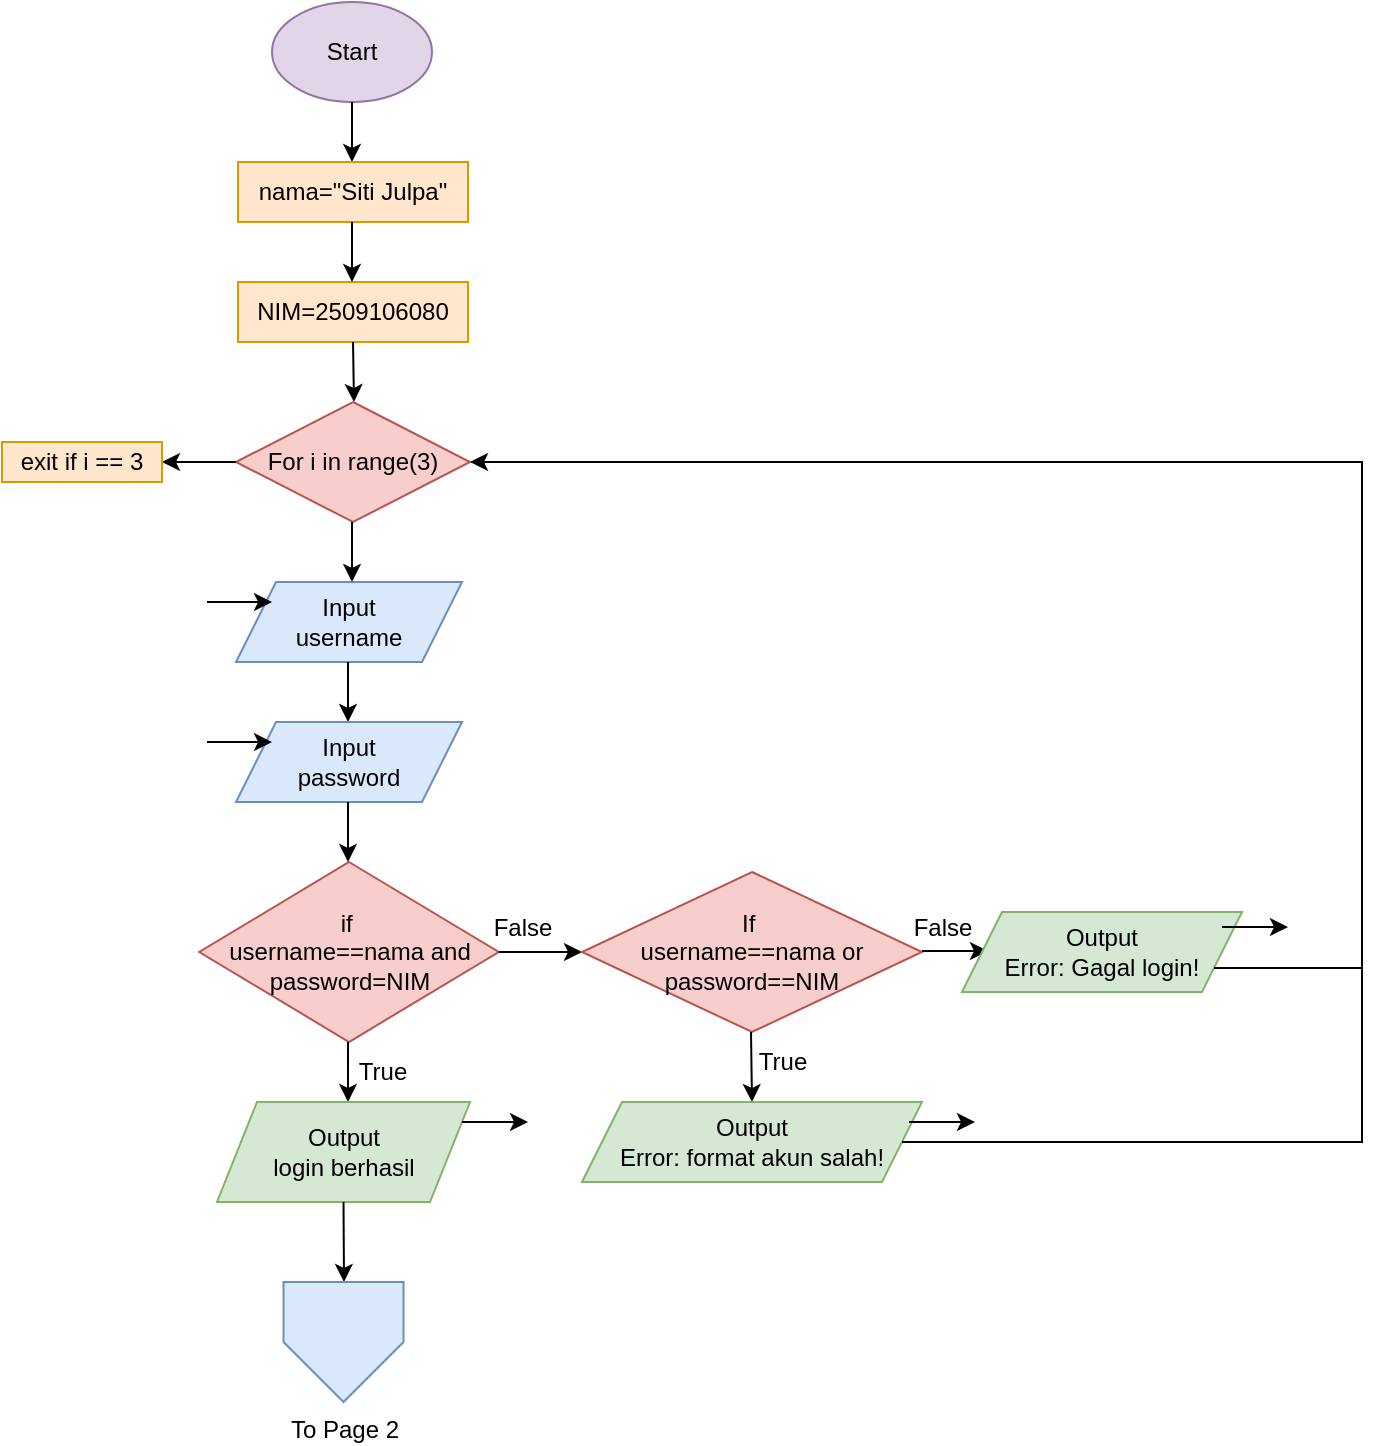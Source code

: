 <mxfile version="28.1.2" pages="2">
  <diagram name="Page-1" id="KRKDZVXl1vfZUTQjSPNv">
    <mxGraphModel dx="1028" dy="611" grid="1" gridSize="10" guides="1" tooltips="1" connect="1" arrows="1" fold="1" page="1" pageScale="1" pageWidth="850" pageHeight="1100" math="0" shadow="0">
      <root>
        <mxCell id="0" />
        <mxCell id="1" parent="0" />
        <mxCell id="Mp_hwoX2BQit57sBbEWz-1" value="Start" style="ellipse;whiteSpace=wrap;html=1;fillColor=#e1d5e7;strokeColor=#9673a6;" parent="1" vertex="1">
          <mxGeometry x="385" y="40" width="80" height="50" as="geometry" />
        </mxCell>
        <mxCell id="Mp_hwoX2BQit57sBbEWz-2" value="" style="endArrow=classic;html=1;rounded=0;exitX=0.5;exitY=1;exitDx=0;exitDy=0;" parent="1" source="Mp_hwoX2BQit57sBbEWz-1" edge="1">
          <mxGeometry width="50" height="50" relative="1" as="geometry">
            <mxPoint x="420" y="260" as="sourcePoint" />
            <mxPoint x="425" y="120" as="targetPoint" />
          </mxGeometry>
        </mxCell>
        <mxCell id="Mp_hwoX2BQit57sBbEWz-3" value="nama=&quot;Siti Julpa&quot;" style="rounded=0;whiteSpace=wrap;html=1;fillColor=#ffe6cc;strokeColor=#d79b00;" parent="1" vertex="1">
          <mxGeometry x="368" y="120" width="115" height="30" as="geometry" />
        </mxCell>
        <mxCell id="Mp_hwoX2BQit57sBbEWz-4" value="NIM=2509106080" style="rounded=0;whiteSpace=wrap;html=1;fillColor=#ffe6cc;strokeColor=#d79b00;" parent="1" vertex="1">
          <mxGeometry x="368" y="180" width="115" height="30" as="geometry" />
        </mxCell>
        <mxCell id="Mp_hwoX2BQit57sBbEWz-5" value="" style="endArrow=classic;html=1;rounded=0;exitX=0.5;exitY=1;exitDx=0;exitDy=0;" parent="1" edge="1">
          <mxGeometry width="50" height="50" relative="1" as="geometry">
            <mxPoint x="425" y="150" as="sourcePoint" />
            <mxPoint x="425" y="180" as="targetPoint" />
          </mxGeometry>
        </mxCell>
        <mxCell id="Mp_hwoX2BQit57sBbEWz-6" value="" style="endArrow=classic;html=1;rounded=0;exitX=0.5;exitY=1;exitDx=0;exitDy=0;" parent="1" source="Mp_hwoX2BQit57sBbEWz-4" edge="1">
          <mxGeometry width="50" height="50" relative="1" as="geometry">
            <mxPoint x="470" y="240" as="sourcePoint" />
            <mxPoint x="426" y="240" as="targetPoint" />
          </mxGeometry>
        </mxCell>
        <mxCell id="Mp_hwoX2BQit57sBbEWz-7" value="For i in range(3)" style="rhombus;whiteSpace=wrap;html=1;fillColor=#f8cecc;strokeColor=#b85450;" parent="1" vertex="1">
          <mxGeometry x="367" y="240" width="117" height="60" as="geometry" />
        </mxCell>
        <mxCell id="Mp_hwoX2BQit57sBbEWz-8" value="" style="endArrow=classic;html=1;rounded=0;exitX=0.5;exitY=1;exitDx=0;exitDy=0;" parent="1" edge="1">
          <mxGeometry width="50" height="50" relative="1" as="geometry">
            <mxPoint x="425" y="300" as="sourcePoint" />
            <mxPoint x="425" y="330" as="targetPoint" />
          </mxGeometry>
        </mxCell>
        <mxCell id="Mp_hwoX2BQit57sBbEWz-10" value="Input&lt;div&gt;username&lt;/div&gt;" style="shape=parallelogram;perimeter=parallelogramPerimeter;whiteSpace=wrap;html=1;fixedSize=1;fillColor=#dae8fc;strokeColor=#6c8ebf;" parent="1" vertex="1">
          <mxGeometry x="367" y="330" width="113" height="40" as="geometry" />
        </mxCell>
        <mxCell id="Mp_hwoX2BQit57sBbEWz-11" value="" style="endArrow=classic;html=1;rounded=0;exitX=0.5;exitY=1;exitDx=0;exitDy=0;" parent="1" edge="1">
          <mxGeometry width="50" height="50" relative="1" as="geometry">
            <mxPoint x="423" y="370" as="sourcePoint" />
            <mxPoint x="423" y="400" as="targetPoint" />
          </mxGeometry>
        </mxCell>
        <mxCell id="Mp_hwoX2BQit57sBbEWz-12" value="Input&lt;div&gt;password&lt;/div&gt;" style="shape=parallelogram;perimeter=parallelogramPerimeter;whiteSpace=wrap;html=1;fixedSize=1;fillColor=#dae8fc;strokeColor=#6c8ebf;" parent="1" vertex="1">
          <mxGeometry x="367" y="400" width="113" height="40" as="geometry" />
        </mxCell>
        <mxCell id="Mp_hwoX2BQit57sBbEWz-13" value="if&amp;nbsp;&lt;div&gt;username==nama and password=NIM&lt;/div&gt;" style="rhombus;whiteSpace=wrap;html=1;fillColor=#f8cecc;strokeColor=#b85450;" parent="1" vertex="1">
          <mxGeometry x="348.63" y="470" width="149.75" height="90" as="geometry" />
        </mxCell>
        <mxCell id="Mp_hwoX2BQit57sBbEWz-15" value="" style="edgeStyle=none;orthogonalLoop=1;jettySize=auto;html=1;rounded=0;" parent="1" edge="1">
          <mxGeometry width="100" relative="1" as="geometry">
            <mxPoint x="352.5" y="340" as="sourcePoint" />
            <mxPoint x="385" y="340" as="targetPoint" />
            <Array as="points" />
          </mxGeometry>
        </mxCell>
        <mxCell id="Mp_hwoX2BQit57sBbEWz-16" value="" style="edgeStyle=none;orthogonalLoop=1;jettySize=auto;html=1;rounded=0;" parent="1" edge="1">
          <mxGeometry width="100" relative="1" as="geometry">
            <mxPoint x="352.5" y="410" as="sourcePoint" />
            <mxPoint x="385" y="410" as="targetPoint" />
            <Array as="points" />
          </mxGeometry>
        </mxCell>
        <mxCell id="Mp_hwoX2BQit57sBbEWz-17" value="" style="endArrow=classic;html=1;rounded=0;exitX=0.5;exitY=1;exitDx=0;exitDy=0;" parent="1" edge="1">
          <mxGeometry width="50" height="50" relative="1" as="geometry">
            <mxPoint x="423" y="440" as="sourcePoint" />
            <mxPoint x="423" y="470" as="targetPoint" />
          </mxGeometry>
        </mxCell>
        <mxCell id="Mp_hwoX2BQit57sBbEWz-18" value="" style="endArrow=classic;html=1;rounded=0;exitX=0.5;exitY=1;exitDx=0;exitDy=0;" parent="1" edge="1">
          <mxGeometry width="50" height="50" relative="1" as="geometry">
            <mxPoint x="423" y="560" as="sourcePoint" />
            <mxPoint x="423" y="590" as="targetPoint" />
          </mxGeometry>
        </mxCell>
        <mxCell id="Mp_hwoX2BQit57sBbEWz-20" value="Output&lt;div&gt;login berhasil&lt;/div&gt;" style="shape=parallelogram;perimeter=parallelogramPerimeter;whiteSpace=wrap;html=1;fixedSize=1;fillColor=#d5e8d4;strokeColor=#82b366;" parent="1" vertex="1">
          <mxGeometry x="357.51" y="590" width="126.49" height="50" as="geometry" />
        </mxCell>
        <mxCell id="Mp_hwoX2BQit57sBbEWz-21" value="" style="edgeStyle=none;orthogonalLoop=1;jettySize=auto;html=1;rounded=0;" parent="1" edge="1">
          <mxGeometry width="100" relative="1" as="geometry">
            <mxPoint x="480" y="600" as="sourcePoint" />
            <mxPoint x="513" y="600" as="targetPoint" />
            <Array as="points" />
          </mxGeometry>
        </mxCell>
        <mxCell id="Mp_hwoX2BQit57sBbEWz-22" value="True" style="text;html=1;align=center;verticalAlign=middle;resizable=0;points=[];autosize=1;strokeColor=none;fillColor=none;" parent="1" vertex="1">
          <mxGeometry x="415" y="560" width="50" height="30" as="geometry" />
        </mxCell>
        <mxCell id="Mp_hwoX2BQit57sBbEWz-23" value="" style="endArrow=classic;html=1;rounded=0;exitX=1;exitY=0.5;exitDx=0;exitDy=0;" parent="1" source="Mp_hwoX2BQit57sBbEWz-13" edge="1">
          <mxGeometry width="50" height="50" relative="1" as="geometry">
            <mxPoint x="440" y="480" as="sourcePoint" />
            <mxPoint x="540" y="515" as="targetPoint" />
          </mxGeometry>
        </mxCell>
        <mxCell id="Mp_hwoX2BQit57sBbEWz-24" value="False" style="text;html=1;align=center;verticalAlign=middle;resizable=0;points=[];autosize=1;strokeColor=none;fillColor=none;" parent="1" vertex="1">
          <mxGeometry x="485" y="488" width="50" height="30" as="geometry" />
        </mxCell>
        <mxCell id="Mp_hwoX2BQit57sBbEWz-25" value="If&amp;nbsp;&lt;div&gt;username==nama or password==NIM&lt;/div&gt;" style="rhombus;whiteSpace=wrap;html=1;fillColor=#f8cecc;strokeColor=#b85450;" parent="1" vertex="1">
          <mxGeometry x="540" y="475" width="170" height="80" as="geometry" />
        </mxCell>
        <mxCell id="Mp_hwoX2BQit57sBbEWz-26" value="" style="endArrow=classic;html=1;rounded=0;exitX=0.5;exitY=1;exitDx=0;exitDy=0;" parent="1" edge="1">
          <mxGeometry width="50" height="50" relative="1" as="geometry">
            <mxPoint x="624.5" y="555" as="sourcePoint" />
            <mxPoint x="625" y="590" as="targetPoint" />
          </mxGeometry>
        </mxCell>
        <mxCell id="Mp_hwoX2BQit57sBbEWz-28" value="True" style="text;html=1;align=center;verticalAlign=middle;resizable=0;points=[];autosize=1;strokeColor=none;fillColor=none;" parent="1" vertex="1">
          <mxGeometry x="615" y="555" width="50" height="30" as="geometry" />
        </mxCell>
        <mxCell id="Mp_hwoX2BQit57sBbEWz-30" value="Output&lt;div&gt;Error: format akun salah!&lt;/div&gt;" style="shape=parallelogram;perimeter=parallelogramPerimeter;whiteSpace=wrap;html=1;fixedSize=1;fillColor=#d5e8d4;strokeColor=#82b366;" parent="1" vertex="1">
          <mxGeometry x="540" y="590" width="170" height="40" as="geometry" />
        </mxCell>
        <mxCell id="Mp_hwoX2BQit57sBbEWz-32" value="" style="edgeStyle=none;orthogonalLoop=1;jettySize=auto;html=1;rounded=0;" parent="1" edge="1">
          <mxGeometry width="100" relative="1" as="geometry">
            <mxPoint x="710" y="514.5" as="sourcePoint" />
            <mxPoint x="743" y="514.5" as="targetPoint" />
            <Array as="points" />
          </mxGeometry>
        </mxCell>
        <mxCell id="Mp_hwoX2BQit57sBbEWz-33" value="False" style="text;html=1;align=center;verticalAlign=middle;resizable=0;points=[];autosize=1;strokeColor=none;fillColor=none;" parent="1" vertex="1">
          <mxGeometry x="695" y="488" width="50" height="30" as="geometry" />
        </mxCell>
        <mxCell id="Mp_hwoX2BQit57sBbEWz-34" value="Output&lt;div&gt;Error: Gagal login!&lt;/div&gt;" style="shape=parallelogram;perimeter=parallelogramPerimeter;whiteSpace=wrap;html=1;fixedSize=1;fillColor=#d5e8d4;strokeColor=#82b366;" parent="1" vertex="1">
          <mxGeometry x="730" y="495" width="140" height="40" as="geometry" />
        </mxCell>
        <mxCell id="Mp_hwoX2BQit57sBbEWz-35" value="" style="edgeStyle=none;orthogonalLoop=1;jettySize=auto;html=1;rounded=0;" parent="1" edge="1">
          <mxGeometry width="100" relative="1" as="geometry">
            <mxPoint x="703.5" y="600" as="sourcePoint" />
            <mxPoint x="736.5" y="600" as="targetPoint" />
            <Array as="points" />
          </mxGeometry>
        </mxCell>
        <mxCell id="Mp_hwoX2BQit57sBbEWz-36" value="" style="edgeStyle=none;orthogonalLoop=1;jettySize=auto;html=1;rounded=0;" parent="1" edge="1">
          <mxGeometry width="100" relative="1" as="geometry">
            <mxPoint x="860" y="502.5" as="sourcePoint" />
            <mxPoint x="893" y="502.5" as="targetPoint" />
            <Array as="points" />
          </mxGeometry>
        </mxCell>
        <mxCell id="Mp_hwoX2BQit57sBbEWz-38" value="" style="endArrow=classic;html=1;rounded=0;exitX=1;exitY=0.75;exitDx=0;exitDy=0;entryX=1;entryY=0.5;entryDx=0;entryDy=0;" parent="1" source="Mp_hwoX2BQit57sBbEWz-34" target="Mp_hwoX2BQit57sBbEWz-7" edge="1">
          <mxGeometry width="50" height="50" relative="1" as="geometry">
            <mxPoint x="830" y="410" as="sourcePoint" />
            <mxPoint x="880" y="360" as="targetPoint" />
            <Array as="points">
              <mxPoint x="930" y="523" />
              <mxPoint x="930" y="270" />
            </Array>
          </mxGeometry>
        </mxCell>
        <mxCell id="Mp_hwoX2BQit57sBbEWz-41" value="" style="endArrow=classic;html=1;rounded=0;exitX=0.5;exitY=1;exitDx=0;exitDy=0;" parent="1" source="Mp_hwoX2BQit57sBbEWz-20" edge="1">
          <mxGeometry width="50" height="50" relative="1" as="geometry">
            <mxPoint x="720" y="370" as="sourcePoint" />
            <mxPoint x="421" y="680" as="targetPoint" />
          </mxGeometry>
        </mxCell>
        <mxCell id="wgZLarsi7IgDCoDSiZTx-1" value="To Page 2" style="verticalLabelPosition=bottom;verticalAlign=top;html=1;shape=offPageConnector;rounded=0;size=0.5;fillColor=#dae8fc;strokeColor=#6c8ebf;" parent="1" vertex="1">
          <mxGeometry x="390.76" y="680" width="60" height="60" as="geometry" />
        </mxCell>
        <mxCell id="xaAbBtJ_p4B2K5931rej-1" value="" style="endArrow=none;html=1;rounded=0;exitX=1;exitY=0.5;exitDx=0;exitDy=0;" parent="1" source="Mp_hwoX2BQit57sBbEWz-30" edge="1">
          <mxGeometry width="50" height="50" relative="1" as="geometry">
            <mxPoint x="750" y="450" as="sourcePoint" />
            <mxPoint x="930" y="510" as="targetPoint" />
            <Array as="points">
              <mxPoint x="930" y="610" />
            </Array>
          </mxGeometry>
        </mxCell>
        <mxCell id="uw77qO742OwoGqHCxe07-1" value="" style="endArrow=classic;html=1;rounded=0;exitX=0;exitY=0.5;exitDx=0;exitDy=0;" edge="1" parent="1" source="Mp_hwoX2BQit57sBbEWz-7">
          <mxGeometry width="50" height="50" relative="1" as="geometry">
            <mxPoint x="500" y="440" as="sourcePoint" />
            <mxPoint x="330" y="270" as="targetPoint" />
          </mxGeometry>
        </mxCell>
        <mxCell id="uw77qO742OwoGqHCxe07-2" value="exit if i == 3" style="rounded=0;whiteSpace=wrap;html=1;fillColor=#ffe6cc;strokeColor=#d79b00;" vertex="1" parent="1">
          <mxGeometry x="250" y="260" width="80" height="20" as="geometry" />
        </mxCell>
      </root>
    </mxGraphModel>
  </diagram>
  <diagram id="A2HPW4cDF04vdnEWUBFT" name="Page-2">
    <mxGraphModel dx="587" dy="349" grid="1" gridSize="10" guides="1" tooltips="1" connect="1" arrows="1" fold="1" page="1" pageScale="1" pageWidth="850" pageHeight="1100" math="0" shadow="0">
      <root>
        <mxCell id="0" />
        <mxCell id="1" parent="0" />
        <mxCell id="psaPrawZLCL6BQYtXav5-3" value="" style="verticalLabelPosition=bottom;verticalAlign=top;html=1;shape=offPageConnector;rounded=0;size=0.5;fillColor=#dae8fc;strokeColor=#6c8ebf;" parent="1" vertex="1">
          <mxGeometry x="330" y="90" width="60" height="60" as="geometry" />
        </mxCell>
        <mxCell id="psaPrawZLCL6BQYtXav5-4" value="From Page 1" style="text;html=1;align=center;verticalAlign=middle;resizable=0;points=[];autosize=1;strokeColor=none;fillColor=none;" parent="1" vertex="1">
          <mxGeometry x="315" y="60" width="90" height="30" as="geometry" />
        </mxCell>
        <mxCell id="2UG0gcWEbiQt9abgyxnI-1" value="" style="endArrow=classic;html=1;rounded=0;" parent="1" edge="1">
          <mxGeometry width="50" height="50" relative="1" as="geometry">
            <mxPoint x="360" y="230" as="sourcePoint" />
            <mxPoint x="360" y="250" as="targetPoint" />
          </mxGeometry>
        </mxCell>
        <mxCell id="2UG0gcWEbiQt9abgyxnI-2" value="Input&lt;div&gt;opsi&lt;/div&gt;" style="shape=parallelogram;perimeter=parallelogramPerimeter;whiteSpace=wrap;html=1;fixedSize=1;fillColor=#dae8fc;strokeColor=#6c8ebf;" parent="1" vertex="1">
          <mxGeometry x="305" y="250" width="110" height="50" as="geometry" />
        </mxCell>
        <mxCell id="2UG0gcWEbiQt9abgyxnI-3" value="" style="endArrow=classic;html=1;rounded=0;exitX=0.5;exitY=1;exitDx=0;exitDy=0;" parent="1" source="2UG0gcWEbiQt9abgyxnI-2" edge="1">
          <mxGeometry width="50" height="50" relative="1" as="geometry">
            <mxPoint x="400" y="360" as="sourcePoint" />
            <mxPoint x="360" y="340" as="targetPoint" />
          </mxGeometry>
        </mxCell>
        <mxCell id="2UG0gcWEbiQt9abgyxnI-4" value="If&lt;div&gt;opsi==1 or opsi==2 or opsi==3&lt;/div&gt;" style="rhombus;whiteSpace=wrap;html=1;fillColor=#f8cecc;strokeColor=#b85450;" parent="1" vertex="1">
          <mxGeometry x="310" y="340" width="100" height="80" as="geometry" />
        </mxCell>
        <mxCell id="2UG0gcWEbiQt9abgyxnI-5" value="" style="endArrow=classic;html=1;rounded=0;exitX=0.5;exitY=1;exitDx=0;exitDy=0;" parent="1" edge="1">
          <mxGeometry width="50" height="50" relative="1" as="geometry">
            <mxPoint x="359.29" y="420" as="sourcePoint" />
            <mxPoint x="359.29" y="460" as="targetPoint" />
          </mxGeometry>
        </mxCell>
        <mxCell id="2UG0gcWEbiQt9abgyxnI-6" value="True" style="text;html=1;align=center;verticalAlign=middle;resizable=0;points=[];autosize=1;strokeColor=none;fillColor=none;" parent="1" vertex="1">
          <mxGeometry x="350" y="420" width="50" height="30" as="geometry" />
        </mxCell>
        <mxCell id="2UG0gcWEbiQt9abgyxnI-7" value="Input&lt;div&gt;jumlah tiket&lt;/div&gt;" style="shape=parallelogram;perimeter=parallelogramPerimeter;whiteSpace=wrap;html=1;fixedSize=1;fillColor=#dae8fc;strokeColor=#6c8ebf;" parent="1" vertex="1">
          <mxGeometry x="305" y="460" width="110" height="50" as="geometry" />
        </mxCell>
        <mxCell id="2UG0gcWEbiQt9abgyxnI-8" value="" style="endArrow=classic;html=1;rounded=0;entryX=0;entryY=0;entryDx=0;entryDy=0;" parent="1" target="2UG0gcWEbiQt9abgyxnI-7" edge="1">
          <mxGeometry width="50" height="50" relative="1" as="geometry">
            <mxPoint x="290" y="468" as="sourcePoint" />
            <mxPoint x="450" y="460" as="targetPoint" />
          </mxGeometry>
        </mxCell>
        <mxCell id="2UG0gcWEbiQt9abgyxnI-9" value="" style="endArrow=classic;html=1;rounded=0;entryX=0;entryY=0;entryDx=0;entryDy=0;" parent="1" edge="1">
          <mxGeometry width="50" height="50" relative="1" as="geometry">
            <mxPoint x="288" y="260" as="sourcePoint" />
            <mxPoint x="320" y="260" as="targetPoint" />
          </mxGeometry>
        </mxCell>
        <mxCell id="2UG0gcWEbiQt9abgyxnI-10" value="" style="endArrow=classic;html=1;rounded=0;exitX=0.5;exitY=1;exitDx=0;exitDy=0;" parent="1" source="2UG0gcWEbiQt9abgyxnI-7" edge="1">
          <mxGeometry width="50" height="50" relative="1" as="geometry">
            <mxPoint x="400" y="650" as="sourcePoint" />
            <mxPoint x="360" y="550" as="targetPoint" />
          </mxGeometry>
        </mxCell>
        <mxCell id="2UG0gcWEbiQt9abgyxnI-11" value="If&lt;div&gt;opsi==1&lt;/div&gt;" style="rhombus;whiteSpace=wrap;html=1;fillColor=#f8cecc;strokeColor=#b85450;" parent="1" vertex="1">
          <mxGeometry x="320" y="550" width="80" height="80" as="geometry" />
        </mxCell>
        <mxCell id="2UG0gcWEbiQt9abgyxnI-12" value="" style="endArrow=classic;html=1;rounded=0;exitX=0.5;exitY=1;exitDx=0;exitDy=0;" parent="1" edge="1">
          <mxGeometry width="50" height="50" relative="1" as="geometry">
            <mxPoint x="359.29" y="630" as="sourcePoint" />
            <mxPoint x="359.29" y="670" as="targetPoint" />
          </mxGeometry>
        </mxCell>
        <mxCell id="2UG0gcWEbiQt9abgyxnI-13" value="True" style="text;html=1;align=center;verticalAlign=middle;resizable=0;points=[];autosize=1;strokeColor=none;fillColor=none;" parent="1" vertex="1">
          <mxGeometry x="350" y="630" width="50" height="30" as="geometry" />
        </mxCell>
        <mxCell id="2UG0gcWEbiQt9abgyxnI-15" value="" style="edgeStyle=none;orthogonalLoop=1;jettySize=auto;html=1;rounded=0;entryX=0;entryY=0.5;entryDx=0;entryDy=0;" parent="1" target="2UG0gcWEbiQt9abgyxnI-18" edge="1">
          <mxGeometry width="100" relative="1" as="geometry">
            <mxPoint x="400" y="590" as="sourcePoint" />
            <mxPoint x="440" y="590" as="targetPoint" />
            <Array as="points" />
          </mxGeometry>
        </mxCell>
        <mxCell id="2UG0gcWEbiQt9abgyxnI-17" value="False" style="text;html=1;align=center;verticalAlign=middle;resizable=0;points=[];autosize=1;strokeColor=none;fillColor=none;" parent="1" vertex="1">
          <mxGeometry x="410" y="560" width="50" height="30" as="geometry" />
        </mxCell>
        <mxCell id="2UG0gcWEbiQt9abgyxnI-18" value="If&lt;div&gt;opsi==2&lt;/div&gt;" style="rhombus;whiteSpace=wrap;html=1;fillColor=#f8cecc;strokeColor=#b85450;" parent="1" vertex="1">
          <mxGeometry x="460" y="550" width="80" height="80" as="geometry" />
        </mxCell>
        <mxCell id="2UG0gcWEbiQt9abgyxnI-20" value="" style="endArrow=classic;html=1;rounded=0;exitX=0.5;exitY=1;exitDx=0;exitDy=0;" parent="1" source="2UG0gcWEbiQt9abgyxnI-18" edge="1">
          <mxGeometry width="50" height="50" relative="1" as="geometry">
            <mxPoint x="400" y="510" as="sourcePoint" />
            <mxPoint x="500" y="670" as="targetPoint" />
          </mxGeometry>
        </mxCell>
        <mxCell id="2UG0gcWEbiQt9abgyxnI-21" value="jenis=&quot;VIP&quot;" style="rounded=0;whiteSpace=wrap;html=1;fillColor=#ffe6cc;strokeColor=#d79b00;" parent="1" vertex="1">
          <mxGeometry x="445" y="670" width="110" height="30" as="geometry" />
        </mxCell>
        <mxCell id="2UG0gcWEbiQt9abgyxnI-22" value="" style="endArrow=classic;html=1;rounded=0;exitX=1;exitY=0.5;exitDx=0;exitDy=0;" parent="1" source="2UG0gcWEbiQt9abgyxnI-18" edge="1">
          <mxGeometry width="50" height="50" relative="1" as="geometry">
            <mxPoint x="560" y="600" as="sourcePoint" />
            <mxPoint x="610" y="590" as="targetPoint" />
          </mxGeometry>
        </mxCell>
        <mxCell id="2UG0gcWEbiQt9abgyxnI-23" value="False" style="text;html=1;align=center;verticalAlign=middle;resizable=0;points=[];autosize=1;strokeColor=none;fillColor=none;" parent="1" vertex="1">
          <mxGeometry x="540" y="560" width="50" height="30" as="geometry" />
        </mxCell>
        <mxCell id="2UG0gcWEbiQt9abgyxnI-24" value="True" style="text;html=1;align=center;verticalAlign=middle;resizable=0;points=[];autosize=1;strokeColor=none;fillColor=none;" parent="1" vertex="1">
          <mxGeometry x="490" y="630" width="50" height="30" as="geometry" />
        </mxCell>
        <mxCell id="2UG0gcWEbiQt9abgyxnI-25" value="jenis=&quot;VVIP&quot;" style="rounded=0;whiteSpace=wrap;html=1;fillColor=#ffe6cc;strokeColor=#d79b00;" parent="1" vertex="1">
          <mxGeometry x="610" y="572.5" width="110" height="35" as="geometry" />
        </mxCell>
        <mxCell id="t0hSvbztN0dC8JLIh5eK-1" value="" style="endArrow=classic;html=1;rounded=0;entryX=0.5;entryY=0;entryDx=0;entryDy=0;exitX=0.5;exitY=1;exitDx=0;exitDy=0;" parent="1" source="IE04Yh2SNCi5gIFaZ7de-14" target="t0hSvbztN0dC8JLIh5eK-8" edge="1">
          <mxGeometry width="50" height="50" relative="1" as="geometry">
            <mxPoint x="665" y="690" as="sourcePoint" />
            <mxPoint x="360" y="810" as="targetPoint" />
            <Array as="points">
              <mxPoint x="665" y="760" />
              <mxPoint x="360" y="760" />
            </Array>
          </mxGeometry>
        </mxCell>
        <mxCell id="t0hSvbztN0dC8JLIh5eK-4" value="" style="endArrow=none;html=1;rounded=0;" parent="1" source="2UG0gcWEbiQt9abgyxnI-14" edge="1">
          <mxGeometry width="50" height="50" relative="1" as="geometry">
            <mxPoint x="360" y="770" as="sourcePoint" />
            <mxPoint x="360" y="730" as="targetPoint" />
          </mxGeometry>
        </mxCell>
        <mxCell id="t0hSvbztN0dC8JLIh5eK-5" value="" style="endArrow=none;html=1;rounded=0;entryX=0.5;entryY=1;entryDx=0;entryDy=0;" parent="1" target="2UG0gcWEbiQt9abgyxnI-21" edge="1">
          <mxGeometry width="50" height="50" relative="1" as="geometry">
            <mxPoint x="500" y="760" as="sourcePoint" />
            <mxPoint x="570" y="780" as="targetPoint" />
          </mxGeometry>
        </mxCell>
        <mxCell id="t0hSvbztN0dC8JLIh5eK-8" value="total=jumlah*harga" style="rounded=0;whiteSpace=wrap;html=1;fillColor=#f8cecc;strokeColor=#b85450;" parent="1" vertex="1">
          <mxGeometry x="300" y="840" width="120" height="50" as="geometry" />
        </mxCell>
        <mxCell id="t0hSvbztN0dC8JLIh5eK-9" value="" style="endArrow=classic;html=1;rounded=0;" parent="1" edge="1">
          <mxGeometry width="50" height="50" relative="1" as="geometry">
            <mxPoint x="360" y="970" as="sourcePoint" />
            <mxPoint x="360" y="1010" as="targetPoint" />
          </mxGeometry>
        </mxCell>
        <mxCell id="t0hSvbztN0dC8JLIh5eK-10" value="If&lt;div&gt;totalBayar&amp;gt;=300000&lt;/div&gt;" style="rhombus;whiteSpace=wrap;html=1;fillColor=#f8cecc;strokeColor=#b85450;" parent="1" vertex="1">
          <mxGeometry x="280" y="1010" width="160" height="80" as="geometry" />
        </mxCell>
        <mxCell id="t0hSvbztN0dC8JLIh5eK-11" value="" style="endArrow=classic;html=1;rounded=0;exitX=0.5;exitY=1;exitDx=0;exitDy=0;" parent="1" source="t0hSvbztN0dC8JLIh5eK-10" edge="1">
          <mxGeometry width="50" height="50" relative="1" as="geometry">
            <mxPoint x="660" y="960" as="sourcePoint" />
            <mxPoint x="360" y="1130" as="targetPoint" />
          </mxGeometry>
        </mxCell>
        <mxCell id="t0hSvbztN0dC8JLIh5eK-13" value="True" style="edgeLabel;html=1;align=center;verticalAlign=middle;resizable=0;points=[];" parent="t0hSvbztN0dC8JLIh5eK-11" vertex="1" connectable="0">
          <mxGeometry x="-0.144" y="4" relative="1" as="geometry">
            <mxPoint x="11" y="-1" as="offset" />
          </mxGeometry>
        </mxCell>
        <mxCell id="t0hSvbztN0dC8JLIh5eK-14" value="" style="endArrow=classic;html=1;rounded=0;exitX=1;exitY=0.5;exitDx=0;exitDy=0;" parent="1" source="t0hSvbztN0dC8JLIh5eK-10" edge="1">
          <mxGeometry width="50" height="50" relative="1" as="geometry">
            <mxPoint x="660" y="1080" as="sourcePoint" />
            <mxPoint x="480" y="1050" as="targetPoint" />
            <Array as="points">
              <mxPoint x="460" y="1050" />
            </Array>
          </mxGeometry>
        </mxCell>
        <mxCell id="t0hSvbztN0dC8JLIh5eK-15" value="If&lt;div&gt;totalBayar&amp;gt;=200000&lt;/div&gt;" style="rhombus;whiteSpace=wrap;html=1;fillColor=#f8cecc;strokeColor=#b85450;" parent="1" vertex="1">
          <mxGeometry x="480" y="1010" width="160" height="80" as="geometry" />
        </mxCell>
        <mxCell id="t0hSvbztN0dC8JLIh5eK-17" value="" style="endArrow=classic;html=1;rounded=0;exitX=0.5;exitY=1;exitDx=0;exitDy=0;" parent="1" edge="1">
          <mxGeometry width="50" height="50" relative="1" as="geometry">
            <mxPoint x="559.41" y="1090" as="sourcePoint" />
            <mxPoint x="559.41" y="1130" as="targetPoint" />
          </mxGeometry>
        </mxCell>
        <mxCell id="t0hSvbztN0dC8JLIh5eK-18" value="True" style="edgeLabel;html=1;align=center;verticalAlign=middle;resizable=0;points=[];" parent="t0hSvbztN0dC8JLIh5eK-17" vertex="1" connectable="0">
          <mxGeometry x="-0.144" y="4" relative="1" as="geometry">
            <mxPoint x="11" y="-1" as="offset" />
          </mxGeometry>
        </mxCell>
        <mxCell id="t0hSvbztN0dC8JLIh5eK-20" value="False" style="text;html=1;align=center;verticalAlign=middle;resizable=0;points=[];autosize=1;strokeColor=none;fillColor=none;" parent="1" vertex="1">
          <mxGeometry x="430" y="1020" width="50" height="30" as="geometry" />
        </mxCell>
        <mxCell id="t0hSvbztN0dC8JLIh5eK-21" value="False" style="text;html=1;align=center;verticalAlign=middle;resizable=0;points=[];autosize=1;strokeColor=none;fillColor=none;" parent="1" vertex="1">
          <mxGeometry x="640" y="1020" width="50" height="30" as="geometry" />
        </mxCell>
        <mxCell id="t0hSvbztN0dC8JLIh5eK-22" value="" style="endArrow=classic;html=1;rounded=0;exitX=1;exitY=0.5;exitDx=0;exitDy=0;" parent="1" source="t0hSvbztN0dC8JLIh5eK-15" edge="1">
          <mxGeometry width="50" height="50" relative="1" as="geometry">
            <mxPoint x="660" y="1080" as="sourcePoint" />
            <mxPoint x="690" y="1050" as="targetPoint" />
          </mxGeometry>
        </mxCell>
        <mxCell id="t0hSvbztN0dC8JLIh5eK-23" value="If&lt;div&gt;totalBayar&amp;gt;=150000&lt;/div&gt;" style="rhombus;whiteSpace=wrap;html=1;fillColor=#f8cecc;strokeColor=#b85450;" parent="1" vertex="1">
          <mxGeometry x="690" y="1010" width="160" height="80" as="geometry" />
        </mxCell>
        <mxCell id="t0hSvbztN0dC8JLIh5eK-24" value="" style="endArrow=classic;html=1;rounded=0;exitX=0.5;exitY=1;exitDx=0;exitDy=0;" parent="1" edge="1">
          <mxGeometry width="50" height="50" relative="1" as="geometry">
            <mxPoint x="769.41" y="1090" as="sourcePoint" />
            <mxPoint x="769.41" y="1130" as="targetPoint" />
          </mxGeometry>
        </mxCell>
        <mxCell id="t0hSvbztN0dC8JLIh5eK-25" value="True" style="edgeLabel;html=1;align=center;verticalAlign=middle;resizable=0;points=[];" parent="t0hSvbztN0dC8JLIh5eK-24" vertex="1" connectable="0">
          <mxGeometry x="-0.144" y="4" relative="1" as="geometry">
            <mxPoint x="11" y="-1" as="offset" />
          </mxGeometry>
        </mxCell>
        <mxCell id="t0hSvbztN0dC8JLIh5eK-27" value="" style="endArrow=classic;html=1;rounded=0;exitX=1;exitY=0.5;exitDx=0;exitDy=0;" parent="1" source="t0hSvbztN0dC8JLIh5eK-23" edge="1">
          <mxGeometry width="50" height="50" relative="1" as="geometry">
            <mxPoint x="660" y="1080" as="sourcePoint" />
            <mxPoint x="900" y="1050" as="targetPoint" />
          </mxGeometry>
        </mxCell>
        <mxCell id="t0hSvbztN0dC8JLIh5eK-28" value="False" style="text;html=1;align=center;verticalAlign=middle;resizable=0;points=[];autosize=1;strokeColor=none;fillColor=none;" parent="1" vertex="1">
          <mxGeometry x="840" y="1020" width="50" height="30" as="geometry" />
        </mxCell>
        <mxCell id="t0hSvbztN0dC8JLIh5eK-30" value="" style="endArrow=classic;html=1;rounded=0;exitX=0.5;exitY=1;exitDx=0;exitDy=0;" parent="1" edge="1">
          <mxGeometry width="50" height="50" relative="1" as="geometry">
            <mxPoint x="990" y="1080" as="sourcePoint" />
            <mxPoint x="360" y="1290" as="targetPoint" />
            <Array as="points">
              <mxPoint x="990" y="1240" />
              <mxPoint x="360" y="1240" />
            </Array>
          </mxGeometry>
        </mxCell>
        <mxCell id="t0hSvbztN0dC8JLIh5eK-31" value="" style="endArrow=none;html=1;rounded=0;" parent="1" edge="1">
          <mxGeometry width="50" height="50" relative="1" as="geometry">
            <mxPoint x="360" y="1240" as="sourcePoint" />
            <mxPoint x="360" y="1220" as="targetPoint" />
            <Array as="points">
              <mxPoint x="360" y="1210" />
            </Array>
          </mxGeometry>
        </mxCell>
        <mxCell id="t0hSvbztN0dC8JLIh5eK-32" value="" style="endArrow=none;html=1;rounded=0;exitX=0.5;exitY=1;exitDx=0;exitDy=0;" parent="1" edge="1">
          <mxGeometry width="50" height="50" relative="1" as="geometry">
            <mxPoint x="559.29" y="1190" as="sourcePoint" />
            <mxPoint x="559.29" y="1240" as="targetPoint" />
          </mxGeometry>
        </mxCell>
        <mxCell id="t0hSvbztN0dC8JLIh5eK-33" value="" style="endArrow=none;html=1;rounded=0;exitX=0.5;exitY=1;exitDx=0;exitDy=0;" parent="1" edge="1">
          <mxGeometry width="50" height="50" relative="1" as="geometry">
            <mxPoint x="769.29" y="1190" as="sourcePoint" />
            <mxPoint x="769.29" y="1240" as="targetPoint" />
          </mxGeometry>
        </mxCell>
        <mxCell id="t0hSvbztN0dC8JLIh5eK-35" value="totalAkhir=totalBayar" style="rounded=0;whiteSpace=wrap;html=1;fillColor=#ffe6cc;strokeColor=#d79b00;" parent="1" vertex="1">
          <mxGeometry x="280" y="1290" width="160" height="30" as="geometry" />
        </mxCell>
        <mxCell id="t0hSvbztN0dC8JLIh5eK-36" value="" style="endArrow=classic;html=1;rounded=0;" parent="1" edge="1">
          <mxGeometry width="50" height="50" relative="1" as="geometry">
            <mxPoint x="360" y="1380" as="sourcePoint" />
            <mxPoint x="360" y="1400" as="targetPoint" />
          </mxGeometry>
        </mxCell>
        <mxCell id="t0hSvbztN0dC8JLIh5eK-37" value="Output&lt;div&gt;Struk pembelian&lt;/div&gt;" style="shape=parallelogram;perimeter=parallelogramPerimeter;whiteSpace=wrap;html=1;fixedSize=1;fillColor=#d5e8d4;strokeColor=#82b366;" parent="1" vertex="1">
          <mxGeometry x="295" y="1400" width="120" height="60" as="geometry" />
        </mxCell>
        <mxCell id="t0hSvbztN0dC8JLIh5eK-40" value="diskon=totalBayar*12/100" style="rounded=0;whiteSpace=wrap;html=1;fillColor=#ffe6cc;strokeColor=#d79b00;" parent="1" vertex="1">
          <mxGeometry x="280" y="1130" width="160" height="30" as="geometry" />
        </mxCell>
        <mxCell id="t0hSvbztN0dC8JLIh5eK-41" value="diskon=totalBayar*8/100" style="rounded=0;whiteSpace=wrap;html=1;fillColor=#ffe6cc;strokeColor=#d79b00;" parent="1" vertex="1">
          <mxGeometry x="480" y="1130" width="160" height="30" as="geometry" />
        </mxCell>
        <mxCell id="t0hSvbztN0dC8JLIh5eK-42" value="bonus=&quot;Poster film eksklusif&quot;" style="rounded=0;whiteSpace=wrap;html=1;fillColor=#ffe6cc;strokeColor=#d79b00;" parent="1" vertex="1">
          <mxGeometry x="680" y="1130" width="180" height="60" as="geometry" />
        </mxCell>
        <mxCell id="t0hSvbztN0dC8JLIh5eK-43" value="bonus=&quot;Tidak mendapat bonus&quot;" style="rounded=0;whiteSpace=wrap;html=1;fillColor=#ffe6cc;strokeColor=#d79b00;" parent="1" vertex="1">
          <mxGeometry x="900" y="1020" width="180" height="60" as="geometry" />
        </mxCell>
        <mxCell id="t0hSvbztN0dC8JLIh5eK-45" value="" style="endArrow=classic;html=1;rounded=0;exitX=0;exitY=0.5;exitDx=0;exitDy=0;entryX=0;entryY=0.75;entryDx=0;entryDy=0;" parent="1" source="t0hSvbztN0dC8JLIh5eK-37" target="2UG0gcWEbiQt9abgyxnI-2" edge="1">
          <mxGeometry width="50" height="50" relative="1" as="geometry">
            <mxPoint x="630" y="1370" as="sourcePoint" />
            <mxPoint x="240" y="140" as="targetPoint" />
            <Array as="points">
              <mxPoint x="240" y="1430" />
              <mxPoint x="240" y="540" />
              <mxPoint x="240" y="286" />
            </Array>
          </mxGeometry>
        </mxCell>
        <mxCell id="t0hSvbztN0dC8JLIh5eK-46" value="" style="endArrow=classic;html=1;rounded=0;exitX=1;exitY=0.5;exitDx=0;exitDy=0;" parent="1" source="2UG0gcWEbiQt9abgyxnI-4" edge="1">
          <mxGeometry width="50" height="50" relative="1" as="geometry">
            <mxPoint x="630" y="490" as="sourcePoint" />
            <mxPoint x="470" y="380" as="targetPoint" />
          </mxGeometry>
        </mxCell>
        <mxCell id="t0hSvbztN0dC8JLIh5eK-47" value="False" style="text;html=1;align=center;verticalAlign=middle;resizable=0;points=[];autosize=1;strokeColor=none;fillColor=none;" parent="1" vertex="1">
          <mxGeometry x="405" y="348" width="50" height="30" as="geometry" />
        </mxCell>
        <mxCell id="t0hSvbztN0dC8JLIh5eK-49" value="Program berhenti" style="rounded=0;whiteSpace=wrap;html=1;fillColor=#ffe6cc;strokeColor=#d79b00;" parent="1" vertex="1">
          <mxGeometry x="470" y="359" width="110" height="42" as="geometry" />
        </mxCell>
        <mxCell id="t0hSvbztN0dC8JLIh5eK-50" value="" style="endArrow=classic;html=1;rounded=0;" parent="1" edge="1">
          <mxGeometry width="50" height="50" relative="1" as="geometry">
            <mxPoint x="359.29" y="1460" as="sourcePoint" />
            <mxPoint x="359.29" y="1500" as="targetPoint" />
          </mxGeometry>
        </mxCell>
        <mxCell id="t0hSvbztN0dC8JLIh5eK-51" value="End" style="ellipse;whiteSpace=wrap;html=1;fillColor=#e1d5e7;strokeColor=#9673a6;" parent="1" vertex="1">
          <mxGeometry x="315" y="1500" width="90" height="60" as="geometry" />
        </mxCell>
        <mxCell id="VQNF3DfqUnRnsRDlKqZd-1" value="" style="endArrow=classic;html=1;rounded=0;exitX=1;exitY=0.75;exitDx=0;exitDy=0;" parent="1" source="t0hSvbztN0dC8JLIh5eK-37" edge="1">
          <mxGeometry width="50" height="50" relative="1" as="geometry">
            <mxPoint x="450" y="1460" as="sourcePoint" />
            <mxPoint x="450" y="1442" as="targetPoint" />
          </mxGeometry>
        </mxCell>
        <mxCell id="IE04Yh2SNCi5gIFaZ7de-1" value="&lt;div&gt;bonus=&quot;Potongan 12%&quot;&lt;/div&gt;" style="rounded=0;whiteSpace=wrap;html=1;fillColor=#ffe6cc;strokeColor=#d79b00;" parent="1" vertex="1">
          <mxGeometry x="280" y="1190" width="160" height="30" as="geometry" />
        </mxCell>
        <mxCell id="IE04Yh2SNCi5gIFaZ7de-2" value="" style="endArrow=classic;html=1;rounded=0;exitX=0.5;exitY=1;exitDx=0;exitDy=0;" parent="1" source="t0hSvbztN0dC8JLIh5eK-40" edge="1">
          <mxGeometry width="50" height="50" relative="1" as="geometry">
            <mxPoint x="650" y="1210" as="sourcePoint" />
            <mxPoint x="360" y="1190" as="targetPoint" />
          </mxGeometry>
        </mxCell>
        <mxCell id="IE04Yh2SNCi5gIFaZ7de-3" value="&lt;span style=&quot;background-color: transparent; color: light-dark(rgb(0, 0, 0), rgb(255, 255, 255));&quot;&gt;bonus=&quot;Potongan 8%&quot;&lt;/span&gt;" style="rounded=0;whiteSpace=wrap;html=1;fillColor=#ffe6cc;strokeColor=#d79b00;" parent="1" vertex="1">
          <mxGeometry x="480" y="1190" width="160" height="30" as="geometry" />
        </mxCell>
        <mxCell id="IE04Yh2SNCi5gIFaZ7de-4" value="" style="endArrow=classic;html=1;rounded=0;exitX=0.5;exitY=1;exitDx=0;exitDy=0;" parent="1" edge="1">
          <mxGeometry width="50" height="50" relative="1" as="geometry">
            <mxPoint x="559.41" y="1160" as="sourcePoint" />
            <mxPoint x="559.41" y="1190" as="targetPoint" />
          </mxGeometry>
        </mxCell>
        <mxCell id="IE04Yh2SNCi5gIFaZ7de-5" value="" style="endArrow=classic;html=1;rounded=0;" parent="1" edge="1">
          <mxGeometry width="50" height="50" relative="1" as="geometry">
            <mxPoint x="360" y="1320" as="sourcePoint" />
            <mxPoint x="360" y="1350" as="targetPoint" />
          </mxGeometry>
        </mxCell>
        <mxCell id="IE04Yh2SNCi5gIFaZ7de-7" value="totalAkhir=totalBayar-diskon" style="rounded=0;whiteSpace=wrap;html=1;fillColor=#ffe6cc;strokeColor=#d79b00;" parent="1" vertex="1">
          <mxGeometry x="280" y="1350" width="160" height="30" as="geometry" />
        </mxCell>
        <mxCell id="IE04Yh2SNCi5gIFaZ7de-8" value="jenis=&quot;Reguler&quot;" style="rounded=0;whiteSpace=wrap;html=1;fillColor=#ffe6cc;strokeColor=#d79b00;" parent="1" vertex="1">
          <mxGeometry x="310" y="670" width="110" height="30" as="geometry" />
        </mxCell>
        <mxCell id="IE04Yh2SNCi5gIFaZ7de-9" value="" style="endArrow=classic;html=1;rounded=0;" parent="1" edge="1">
          <mxGeometry width="50" height="50" relative="1" as="geometry">
            <mxPoint x="359.41" y="700" as="sourcePoint" />
            <mxPoint x="359.41" y="720" as="targetPoint" />
          </mxGeometry>
        </mxCell>
        <mxCell id="2UG0gcWEbiQt9abgyxnI-14" value="&lt;span style=&quot;background-color: transparent; color: light-dark(rgb(0, 0, 0), rgb(255, 255, 255));&quot;&gt;harga=50000&lt;/span&gt;" style="rounded=0;whiteSpace=wrap;html=1;fillColor=#ffe6cc;strokeColor=#d79b00;" parent="1" vertex="1">
          <mxGeometry x="310" y="720" width="110" height="20" as="geometry" />
        </mxCell>
        <mxCell id="IE04Yh2SNCi5gIFaZ7de-11" value="" style="endArrow=none;html=1;rounded=0;exitX=0.455;exitY=1;exitDx=0;exitDy=0;exitPerimeter=0;" parent="1" source="2UG0gcWEbiQt9abgyxnI-14" edge="1">
          <mxGeometry width="50" height="50" relative="1" as="geometry">
            <mxPoint x="710" y="700" as="sourcePoint" />
            <mxPoint x="360" y="760" as="targetPoint" />
          </mxGeometry>
        </mxCell>
        <mxCell id="IE04Yh2SNCi5gIFaZ7de-12" value="&lt;span style=&quot;background-color: transparent; color: light-dark(rgb(0, 0, 0), rgb(255, 255, 255));&quot;&gt;harga=100000&lt;/span&gt;" style="rounded=0;whiteSpace=wrap;html=1;fillColor=#ffe6cc;strokeColor=#d79b00;" parent="1" vertex="1">
          <mxGeometry x="445" y="720" width="110" height="20" as="geometry" />
        </mxCell>
        <mxCell id="IE04Yh2SNCi5gIFaZ7de-13" value="" style="endArrow=classic;html=1;rounded=0;" parent="1" edge="1">
          <mxGeometry width="50" height="50" relative="1" as="geometry">
            <mxPoint x="499.41" y="700" as="sourcePoint" />
            <mxPoint x="499.41" y="720" as="targetPoint" />
          </mxGeometry>
        </mxCell>
        <mxCell id="IE04Yh2SNCi5gIFaZ7de-14" value="&lt;span style=&quot;background-color: transparent; color: light-dark(rgb(0, 0, 0), rgb(255, 255, 255));&quot;&gt;harga=150000&lt;/span&gt;" style="rounded=0;whiteSpace=wrap;html=1;fillColor=#ffe6cc;strokeColor=#d79b00;" parent="1" vertex="1">
          <mxGeometry x="610" y="630" width="110" height="30" as="geometry" />
        </mxCell>
        <mxCell id="IE04Yh2SNCi5gIFaZ7de-15" value="" style="endArrow=classic;html=1;rounded=0;" parent="1" edge="1">
          <mxGeometry width="50" height="50" relative="1" as="geometry">
            <mxPoint x="664.41" y="607.5" as="sourcePoint" />
            <mxPoint x="664" y="630" as="targetPoint" />
          </mxGeometry>
        </mxCell>
        <mxCell id="IE04Yh2SNCi5gIFaZ7de-16" value="totalBayar=total" style="rounded=0;whiteSpace=wrap;html=1;fillColor=#f8cecc;strokeColor=#b85450;" parent="1" vertex="1">
          <mxGeometry x="300" y="920" width="120" height="50" as="geometry" />
        </mxCell>
        <mxCell id="IE04Yh2SNCi5gIFaZ7de-17" value="" style="endArrow=classic;html=1;rounded=0;exitX=0.5;exitY=1;exitDx=0;exitDy=0;" parent="1" source="t0hSvbztN0dC8JLIh5eK-8" edge="1">
          <mxGeometry width="50" height="50" relative="1" as="geometry">
            <mxPoint x="710" y="1050" as="sourcePoint" />
            <mxPoint x="360" y="920" as="targetPoint" />
          </mxGeometry>
        </mxCell>
        <mxCell id="zLri6FYerBVM8CXWo854-1" value="Output&lt;div&gt;opsi pembayaran&lt;/div&gt;" style="shape=parallelogram;perimeter=parallelogramPerimeter;whiteSpace=wrap;html=1;fixedSize=1;fillColor=#d5e8d4;strokeColor=#82b366;" vertex="1" parent="1">
          <mxGeometry x="310" y="180" width="120" height="50" as="geometry" />
        </mxCell>
        <mxCell id="zLri6FYerBVM8CXWo854-3" value="" style="endArrow=classic;html=1;rounded=0;entryX=0;entryY=0;entryDx=0;entryDy=0;" edge="1" parent="1">
          <mxGeometry width="50" height="50" relative="1" as="geometry">
            <mxPoint x="420" y="200" as="sourcePoint" />
            <mxPoint x="452" y="200" as="targetPoint" />
          </mxGeometry>
        </mxCell>
        <mxCell id="zLri6FYerBVM8CXWo854-4" value="" style="endArrow=classic;html=1;rounded=0;" edge="1" parent="1">
          <mxGeometry width="50" height="50" relative="1" as="geometry">
            <mxPoint x="360" y="150" as="sourcePoint" />
            <mxPoint x="359.5" y="180" as="targetPoint" />
          </mxGeometry>
        </mxCell>
      </root>
    </mxGraphModel>
  </diagram>
</mxfile>
